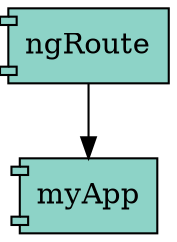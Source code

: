 digraph dependencies {
  node[shape="component",style="filled",colorscheme=set312]


    node[shape="component"]
    "myApp"[label="myApp", fillcolor=1]

    
      "ngRoute"[label="ngRoute", fillcolor=1]
      "ngRoute" -> "myApp"
    


    node[shape="ellipse"]
    


    

    

    

    node[shape="rectangle"]
    

    node[shape="note"]
    

    node[shape="folder"]
    







    node[shape="ellipse",style="filled", fillcolor=11]
    

    

    


    

    

    

    


}
